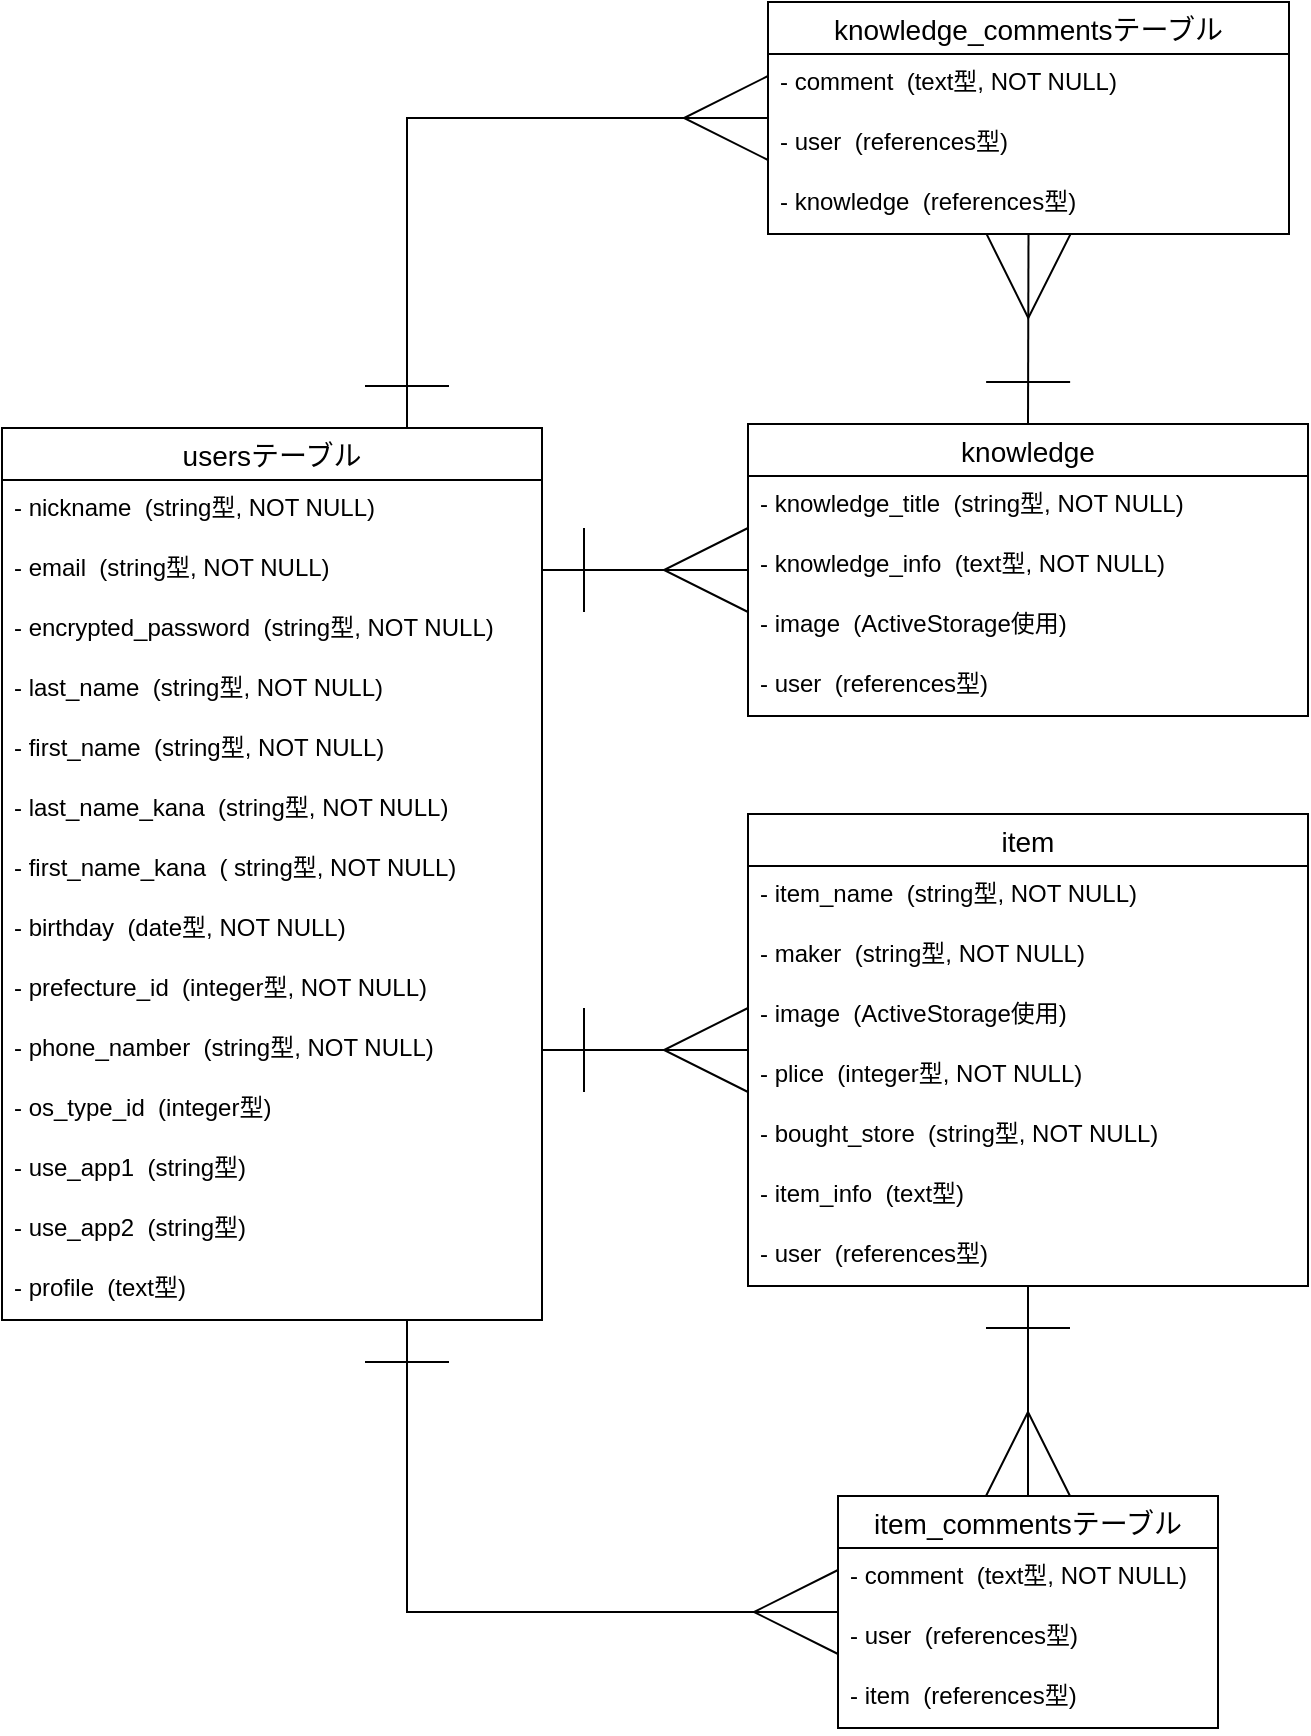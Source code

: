 <mxfile>
    <diagram id="EL6v6D-q1Yvcabd1LTYL" name="ER図">
        <mxGraphModel dx="1139" dy="1200" grid="0" gridSize="10" guides="1" tooltips="1" connect="1" arrows="1" fold="1" page="0" pageScale="1" pageWidth="827" pageHeight="1169" math="0" shadow="0">
            <root>
                <mxCell id="0"/>
                <mxCell id="1" parent="0"/>
                <mxCell id="69" style="edgeStyle=orthogonalEdgeStyle;rounded=0;orthogonalLoop=1;jettySize=auto;html=1;exitX=0.75;exitY=0;exitDx=0;exitDy=0;startArrow=ERone;startFill=0;endArrow=ERmany;endFill=0;startSize=40;endSize=40;entryX=0;entryY=0.5;entryDx=0;entryDy=0;" edge="1" parent="1" source="2" target="63">
                    <mxGeometry relative="1" as="geometry">
                        <mxPoint x="392" y="-76" as="targetPoint"/>
                    </mxGeometry>
                </mxCell>
                <mxCell id="2" value="usersテーブル" style="swimlane;fontStyle=0;childLayout=stackLayout;horizontal=1;startSize=26;horizontalStack=0;resizeParent=1;resizeParentMax=0;resizeLast=0;collapsible=1;marginBottom=0;align=center;fontSize=14;" parent="1" vertex="1">
                    <mxGeometry x="10" y="110" width="270" height="446" as="geometry">
                        <mxRectangle x="10" y="110" width="116" height="26" as="alternateBounds"/>
                    </mxGeometry>
                </mxCell>
                <mxCell id="3" value="- nickname  (string型, NOT NULL)" style="text;strokeColor=none;fillColor=none;spacingLeft=4;spacingRight=4;overflow=hidden;rotatable=0;points=[[0,0.5],[1,0.5]];portConstraint=eastwest;fontSize=12;" parent="2" vertex="1">
                    <mxGeometry y="26" width="270" height="30" as="geometry"/>
                </mxCell>
                <mxCell id="4" value="- email  (string型, NOT NULL)" style="text;strokeColor=none;fillColor=none;spacingLeft=4;spacingRight=4;overflow=hidden;rotatable=0;points=[[0,0.5],[1,0.5]];portConstraint=eastwest;fontSize=12;" parent="2" vertex="1">
                    <mxGeometry y="56" width="270" height="30" as="geometry"/>
                </mxCell>
                <mxCell id="5" value="- encrypted_password  (string型, NOT NULL)" style="text;strokeColor=none;fillColor=none;spacingLeft=4;spacingRight=4;overflow=hidden;rotatable=0;points=[[0,0.5],[1,0.5]];portConstraint=eastwest;fontSize=12;" parent="2" vertex="1">
                    <mxGeometry y="86" width="270" height="30" as="geometry"/>
                </mxCell>
                <mxCell id="23" value="- last_name  (string型, NOT NULL)" style="text;strokeColor=none;fillColor=none;spacingLeft=4;spacingRight=4;overflow=hidden;rotatable=0;points=[[0,0.5],[1,0.5]];portConstraint=eastwest;fontSize=12;" parent="2" vertex="1">
                    <mxGeometry y="116" width="270" height="30" as="geometry"/>
                </mxCell>
                <mxCell id="24" value="- first_name  (string型, NOT NULL)" style="text;strokeColor=none;fillColor=none;spacingLeft=4;spacingRight=4;overflow=hidden;rotatable=0;points=[[0,0.5],[1,0.5]];portConstraint=eastwest;fontSize=12;" parent="2" vertex="1">
                    <mxGeometry y="146" width="270" height="30" as="geometry"/>
                </mxCell>
                <mxCell id="22" value="- last_name_kana  (string型, NOT NULL)" style="text;strokeColor=none;fillColor=none;spacingLeft=4;spacingRight=4;overflow=hidden;rotatable=0;points=[[0,0.5],[1,0.5]];portConstraint=eastwest;fontSize=12;" parent="2" vertex="1">
                    <mxGeometry y="176" width="270" height="30" as="geometry"/>
                </mxCell>
                <mxCell id="25" value="- first_name_kana  ( string型, NOT NULL)" style="text;strokeColor=none;fillColor=none;spacingLeft=4;spacingRight=4;overflow=hidden;rotatable=0;points=[[0,0.5],[1,0.5]];portConstraint=eastwest;fontSize=12;" parent="2" vertex="1">
                    <mxGeometry y="206" width="270" height="30" as="geometry"/>
                </mxCell>
                <mxCell id="26" value="- birthday  (date型, NOT NULL)" style="text;strokeColor=none;fillColor=none;spacingLeft=4;spacingRight=4;overflow=hidden;rotatable=0;points=[[0,0.5],[1,0.5]];portConstraint=eastwest;fontSize=12;" parent="2" vertex="1">
                    <mxGeometry y="236" width="270" height="30" as="geometry"/>
                </mxCell>
                <mxCell id="27" value="- prefecture_id  (integer型, NOT NULL)" style="text;strokeColor=none;fillColor=none;spacingLeft=4;spacingRight=4;overflow=hidden;rotatable=0;points=[[0,0.5],[1,0.5]];portConstraint=eastwest;fontSize=12;" parent="2" vertex="1">
                    <mxGeometry y="266" width="270" height="30" as="geometry"/>
                </mxCell>
                <mxCell id="28" value="- phone_namber  (string型, NOT NULL)" style="text;strokeColor=none;fillColor=none;spacingLeft=4;spacingRight=4;overflow=hidden;rotatable=0;points=[[0,0.5],[1,0.5]];portConstraint=eastwest;fontSize=12;" parent="2" vertex="1">
                    <mxGeometry y="296" width="270" height="30" as="geometry"/>
                </mxCell>
                <mxCell id="31" value="- os_type_id  (integer型)" style="text;strokeColor=none;fillColor=none;spacingLeft=4;spacingRight=4;overflow=hidden;rotatable=0;points=[[0,0.5],[1,0.5]];portConstraint=eastwest;fontSize=12;" parent="2" vertex="1">
                    <mxGeometry y="326" width="270" height="30" as="geometry"/>
                </mxCell>
                <mxCell id="29" value="- use_app1  (string型)" style="text;strokeColor=none;fillColor=none;spacingLeft=4;spacingRight=4;overflow=hidden;rotatable=0;points=[[0,0.5],[1,0.5]];portConstraint=eastwest;fontSize=12;" parent="2" vertex="1">
                    <mxGeometry y="356" width="270" height="30" as="geometry"/>
                </mxCell>
                <mxCell id="30" value="- use_app2  (string型)" style="text;strokeColor=none;fillColor=none;spacingLeft=4;spacingRight=4;overflow=hidden;rotatable=0;points=[[0,0.5],[1,0.5]];portConstraint=eastwest;fontSize=12;" parent="2" vertex="1">
                    <mxGeometry y="386" width="270" height="30" as="geometry"/>
                </mxCell>
                <mxCell id="32" value="- profile  (text型)" style="text;strokeColor=none;fillColor=none;spacingLeft=4;spacingRight=4;overflow=hidden;rotatable=0;points=[[0,0.5],[1,0.5]];portConstraint=eastwest;fontSize=12;" parent="2" vertex="1">
                    <mxGeometry y="416" width="270" height="30" as="geometry"/>
                </mxCell>
                <mxCell id="14" value="item_commentsテーブル" style="swimlane;fontStyle=0;childLayout=stackLayout;horizontal=1;startSize=26;horizontalStack=0;resizeParent=1;resizeParentMax=0;resizeLast=0;collapsible=1;marginBottom=0;align=center;fontSize=14;" parent="1" vertex="1">
                    <mxGeometry x="428" y="644" width="190" height="116" as="geometry">
                        <mxRectangle x="444" y="633" width="146" height="26" as="alternateBounds"/>
                    </mxGeometry>
                </mxCell>
                <mxCell id="15" value="- comment  (text型, NOT NULL)" style="text;strokeColor=none;fillColor=none;spacingLeft=4;spacingRight=4;overflow=hidden;rotatable=0;points=[[0,0.5],[1,0.5]];portConstraint=eastwest;fontSize=12;" parent="14" vertex="1">
                    <mxGeometry y="26" width="190" height="30" as="geometry"/>
                </mxCell>
                <mxCell id="16" value="- user  (references型)" style="text;strokeColor=none;fillColor=none;spacingLeft=4;spacingRight=4;overflow=hidden;rotatable=0;points=[[0,0.5],[1,0.5]];portConstraint=eastwest;fontSize=12;" parent="14" vertex="1">
                    <mxGeometry y="56" width="190" height="30" as="geometry"/>
                </mxCell>
                <mxCell id="17" value="- item  (references型)" style="text;strokeColor=none;fillColor=none;spacingLeft=4;spacingRight=4;overflow=hidden;rotatable=0;points=[[0,0.5],[1,0.5]];portConstraint=eastwest;fontSize=12;" parent="14" vertex="1">
                    <mxGeometry y="86" width="190" height="30" as="geometry"/>
                </mxCell>
                <mxCell id="50" style="edgeStyle=orthogonalEdgeStyle;rounded=0;orthogonalLoop=1;jettySize=auto;html=1;exitX=0.5;exitY=1;exitDx=0;exitDy=0;entryX=0.5;entryY=0;entryDx=0;entryDy=0;startArrow=ERone;startFill=0;endArrow=ERmany;endFill=0;startSize=40;endSize=40;" parent="1" source="10" target="14" edge="1">
                    <mxGeometry relative="1" as="geometry">
                        <mxPoint x="520" y="96" as="sourcePoint"/>
                    </mxGeometry>
                </mxCell>
                <mxCell id="57" style="edgeStyle=orthogonalEdgeStyle;rounded=0;orthogonalLoop=1;jettySize=auto;html=1;entryX=0;entryY=0.5;entryDx=0;entryDy=0;startArrow=ERone;startFill=0;endArrow=ERmany;endFill=0;startSize=40;endSize=40;exitX=1;exitY=0.5;exitDx=0;exitDy=0;" parent="1" source="28" target="10" edge="1">
                    <mxGeometry relative="1" as="geometry">
                        <mxPoint x="274" y="421" as="sourcePoint"/>
                    </mxGeometry>
                </mxCell>
                <mxCell id="61" style="edgeStyle=orthogonalEdgeStyle;rounded=0;orthogonalLoop=1;jettySize=auto;html=1;exitX=0.5;exitY=0;exitDx=0;exitDy=0;startArrow=ERone;startFill=0;endArrow=ERmany;endFill=0;startSize=40;endSize=40;entryX=0.5;entryY=1;entryDx=0;entryDy=0;" parent="1" source="6" target="63" edge="1">
                    <mxGeometry relative="1" as="geometry">
                        <mxPoint x="513" y="72" as="targetPoint"/>
                    </mxGeometry>
                </mxCell>
                <mxCell id="10" value="item" style="swimlane;fontStyle=0;childLayout=stackLayout;horizontal=1;startSize=26;horizontalStack=0;resizeParent=1;resizeParentMax=0;resizeLast=0;collapsible=1;marginBottom=0;align=center;fontSize=14;" parent="1" vertex="1">
                    <mxGeometry x="383" y="303" width="280" height="236" as="geometry">
                        <mxRectangle x="383" y="303" width="60" height="26" as="alternateBounds"/>
                    </mxGeometry>
                </mxCell>
                <mxCell id="11" value="- item_name  (string型, NOT NULL)" style="text;strokeColor=none;fillColor=none;spacingLeft=4;spacingRight=4;overflow=hidden;rotatable=0;points=[[0,0.5],[1,0.5]];portConstraint=eastwest;fontSize=12;" parent="10" vertex="1">
                    <mxGeometry y="26" width="280" height="30" as="geometry"/>
                </mxCell>
                <mxCell id="12" value="- maker  (string型, NOT NULL)" style="text;strokeColor=none;fillColor=none;spacingLeft=4;spacingRight=4;overflow=hidden;rotatable=0;points=[[0,0.5],[1,0.5]];portConstraint=eastwest;fontSize=12;" parent="10" vertex="1">
                    <mxGeometry y="56" width="280" height="30" as="geometry"/>
                </mxCell>
                <mxCell id="13" value="- image  (ActiveStorage使用)" style="text;strokeColor=none;fillColor=none;spacingLeft=4;spacingRight=4;overflow=hidden;rotatable=0;points=[[0,0.5],[1,0.5]];portConstraint=eastwest;fontSize=12;" parent="10" vertex="1">
                    <mxGeometry y="86" width="280" height="30" as="geometry"/>
                </mxCell>
                <mxCell id="34" value="- plice  (integer型, NOT NULL)" style="text;strokeColor=none;fillColor=none;spacingLeft=4;spacingRight=4;overflow=hidden;rotatable=0;points=[[0,0.5],[1,0.5]];portConstraint=eastwest;fontSize=12;" parent="10" vertex="1">
                    <mxGeometry y="116" width="280" height="30" as="geometry"/>
                </mxCell>
                <mxCell id="36" value="- bought_store  (string型, NOT NULL)" style="text;strokeColor=none;fillColor=none;spacingLeft=4;spacingRight=4;overflow=hidden;rotatable=0;points=[[0,0.5],[1,0.5]];portConstraint=eastwest;fontSize=12;" parent="10" vertex="1">
                    <mxGeometry y="146" width="280" height="30" as="geometry"/>
                </mxCell>
                <mxCell id="37" value="- item_info  (text型)" style="text;strokeColor=none;fillColor=none;spacingLeft=4;spacingRight=4;overflow=hidden;rotatable=0;points=[[0,0.5],[1,0.5]];portConstraint=eastwest;fontSize=12;" parent="10" vertex="1">
                    <mxGeometry y="176" width="280" height="30" as="geometry"/>
                </mxCell>
                <mxCell id="35" value="- user  (references型)" style="text;strokeColor=none;fillColor=none;spacingLeft=4;spacingRight=4;overflow=hidden;rotatable=0;points=[[0,0.5],[1,0.5]];portConstraint=eastwest;fontSize=12;" parent="10" vertex="1">
                    <mxGeometry y="206" width="280" height="30" as="geometry"/>
                </mxCell>
                <mxCell id="60" style="edgeStyle=orthogonalEdgeStyle;rounded=0;orthogonalLoop=1;jettySize=auto;html=1;exitX=1;exitY=0.5;exitDx=0;exitDy=0;startArrow=ERone;startFill=0;endArrow=ERmany;endFill=0;endSize=40;startSize=40;entryX=0;entryY=0.5;entryDx=0;entryDy=0;" parent="1" source="4" target="6" edge="1">
                    <mxGeometry relative="1" as="geometry">
                        <mxPoint x="379" y="60" as="targetPoint"/>
                    </mxGeometry>
                </mxCell>
                <mxCell id="63" value="knowledge_commentsテーブル" style="swimlane;fontStyle=0;childLayout=stackLayout;horizontal=1;startSize=26;horizontalStack=0;resizeParent=1;resizeParentMax=0;resizeLast=0;collapsible=1;marginBottom=0;align=center;fontSize=14;" vertex="1" parent="1">
                    <mxGeometry x="393" y="-103" width="260.5" height="116" as="geometry">
                        <mxRectangle x="393" y="-103" width="146" height="26" as="alternateBounds"/>
                    </mxGeometry>
                </mxCell>
                <mxCell id="64" value="- comment  (text型, NOT NULL)" style="text;strokeColor=none;fillColor=none;spacingLeft=4;spacingRight=4;overflow=hidden;rotatable=0;points=[[0,0.5],[1,0.5]];portConstraint=eastwest;fontSize=12;" vertex="1" parent="63">
                    <mxGeometry y="26" width="260.5" height="30" as="geometry"/>
                </mxCell>
                <mxCell id="65" value="- user  (references型)" style="text;strokeColor=none;fillColor=none;spacingLeft=4;spacingRight=4;overflow=hidden;rotatable=0;points=[[0,0.5],[1,0.5]];portConstraint=eastwest;fontSize=12;" vertex="1" parent="63">
                    <mxGeometry y="56" width="260.5" height="30" as="geometry"/>
                </mxCell>
                <mxCell id="66" value="- knowledge  (references型)" style="text;strokeColor=none;fillColor=none;spacingLeft=4;spacingRight=4;overflow=hidden;rotatable=0;points=[[0,0.5],[1,0.5]];portConstraint=eastwest;fontSize=12;" vertex="1" parent="63">
                    <mxGeometry y="86" width="260.5" height="30" as="geometry"/>
                </mxCell>
                <mxCell id="67" style="edgeStyle=orthogonalEdgeStyle;rounded=0;orthogonalLoop=1;jettySize=auto;html=1;exitX=0.75;exitY=1;exitDx=0;exitDy=0;entryX=0;entryY=0.5;entryDx=0;entryDy=0;startArrow=ERone;startFill=0;endArrow=ERmany;endFill=0;endSize=40;startSize=40;" edge="1" parent="1" source="2" target="14">
                    <mxGeometry relative="1" as="geometry">
                        <mxPoint x="847" y="261" as="targetPoint"/>
                    </mxGeometry>
                </mxCell>
                <mxCell id="6" value="knowledge" style="swimlane;fontStyle=0;childLayout=stackLayout;horizontal=1;startSize=26;horizontalStack=0;resizeParent=1;resizeParentMax=0;resizeLast=0;collapsible=1;marginBottom=0;align=center;fontSize=14;" parent="1" vertex="1">
                    <mxGeometry x="383" y="108" width="280" height="146" as="geometry">
                        <mxRectangle x="380" y="14" width="100" height="26" as="alternateBounds"/>
                    </mxGeometry>
                </mxCell>
                <mxCell id="7" value="- knowledge_title  (string型, NOT NULL)" style="text;strokeColor=none;fillColor=none;spacingLeft=4;spacingRight=4;overflow=hidden;rotatable=0;points=[[0,0.5],[1,0.5]];portConstraint=eastwest;fontSize=12;" parent="6" vertex="1">
                    <mxGeometry y="26" width="280" height="30" as="geometry"/>
                </mxCell>
                <mxCell id="8" value="- knowledge_info  (text型, NOT NULL)" style="text;strokeColor=none;fillColor=none;spacingLeft=4;spacingRight=4;overflow=hidden;rotatable=0;points=[[0,0.5],[1,0.5]];portConstraint=eastwest;fontSize=12;" parent="6" vertex="1">
                    <mxGeometry y="56" width="280" height="30" as="geometry"/>
                </mxCell>
                <mxCell id="62" value="- image  (ActiveStorage使用)" style="text;strokeColor=none;fillColor=none;spacingLeft=4;spacingRight=4;overflow=hidden;rotatable=0;points=[[0,0.5],[1,0.5]];portConstraint=eastwest;fontSize=12;" parent="6" vertex="1">
                    <mxGeometry y="86" width="280" height="30" as="geometry"/>
                </mxCell>
                <mxCell id="59" value="- user  (references型)" style="text;strokeColor=none;fillColor=none;spacingLeft=4;spacingRight=4;overflow=hidden;rotatable=0;points=[[0,0.5],[1,0.5]];portConstraint=eastwest;fontSize=12;" parent="6" vertex="1">
                    <mxGeometry y="116" width="280" height="30" as="geometry"/>
                </mxCell>
            </root>
        </mxGraphModel>
    </diagram>
    <diagram id="4FKWyIpT44JriOhNJ4iq" name="画面遷移図">
        <mxGraphModel dx="728" dy="680" grid="0" gridSize="10" guides="1" tooltips="1" connect="1" arrows="1" fold="1" page="0" pageScale="1" pageWidth="827" pageHeight="1169" math="0" shadow="0">
            <root>
                <mxCell id="BSa9a6ouSP9MO0y_iaIt-0"/>
                <mxCell id="BSa9a6ouSP9MO0y_iaIt-1" parent="BSa9a6ouSP9MO0y_iaIt-0"/>
                <mxCell id="BSa9a6ouSP9MO0y_iaIt-4" style="edgeStyle=orthogonalEdgeStyle;rounded=0;orthogonalLoop=1;jettySize=auto;html=1;exitX=0;exitY=0.25;exitDx=0;exitDy=0;entryX=1;entryY=0.25;entryDx=0;entryDy=0;startArrow=none;startFill=0;endArrow=classicThin;endFill=1;startSize=10;endSize=10;" edge="1" parent="BSa9a6ouSP9MO0y_iaIt-1" source="BSa9a6ouSP9MO0y_iaIt-2" target="BSa9a6ouSP9MO0y_iaIt-3">
                    <mxGeometry relative="1" as="geometry"/>
                </mxCell>
                <mxCell id="BSa9a6ouSP9MO0y_iaIt-7" style="edgeStyle=orthogonalEdgeStyle;rounded=0;orthogonalLoop=1;jettySize=auto;html=1;exitX=0.75;exitY=0;exitDx=0;exitDy=0;entryX=0.75;entryY=1;entryDx=0;entryDy=0;startArrow=none;startFill=0;endArrow=classicThin;endFill=1;startSize=10;endSize=10;" edge="1" parent="BSa9a6ouSP9MO0y_iaIt-1" source="BSa9a6ouSP9MO0y_iaIt-2" target="BSa9a6ouSP9MO0y_iaIt-6">
                    <mxGeometry relative="1" as="geometry"/>
                </mxCell>
                <mxCell id="BSa9a6ouSP9MO0y_iaIt-10" style="rounded=0;orthogonalLoop=1;jettySize=auto;html=1;exitX=0.75;exitY=0;exitDx=0;exitDy=0;entryX=0;entryY=0.5;entryDx=0;entryDy=0;startArrow=none;startFill=0;endArrow=classicThin;endFill=1;startSize=10;endSize=10;" edge="1" parent="BSa9a6ouSP9MO0y_iaIt-1" source="BSa9a6ouSP9MO0y_iaIt-2" target="BSa9a6ouSP9MO0y_iaIt-9">
                    <mxGeometry relative="1" as="geometry"/>
                </mxCell>
                <mxCell id="BSa9a6ouSP9MO0y_iaIt-13" style="edgeStyle=orthogonalEdgeStyle;rounded=0;orthogonalLoop=1;jettySize=auto;html=1;exitX=1;exitY=0.5;exitDx=0;exitDy=0;entryX=0;entryY=0.5;entryDx=0;entryDy=0;startArrow=none;startFill=0;endArrow=classicThin;endFill=1;startSize=10;endSize=10;" edge="1" parent="BSa9a6ouSP9MO0y_iaIt-1" source="BSa9a6ouSP9MO0y_iaIt-2" target="BSa9a6ouSP9MO0y_iaIt-12">
                    <mxGeometry relative="1" as="geometry"/>
                </mxCell>
                <mxCell id="BSa9a6ouSP9MO0y_iaIt-2" value="トップページ" style="rounded=1;arcSize=10;whiteSpace=wrap;html=1;align=center;" vertex="1" parent="BSa9a6ouSP9MO0y_iaIt-1">
                    <mxGeometry x="281" y="256" width="100" height="40" as="geometry"/>
                </mxCell>
                <mxCell id="BSa9a6ouSP9MO0y_iaIt-5" style="edgeStyle=orthogonalEdgeStyle;rounded=0;orthogonalLoop=1;jettySize=auto;html=1;exitX=1;exitY=0.75;exitDx=0;exitDy=0;entryX=0;entryY=0.75;entryDx=0;entryDy=0;startArrow=none;startFill=0;endArrow=classicThin;endFill=1;startSize=10;endSize=10;" edge="1" parent="BSa9a6ouSP9MO0y_iaIt-1" source="BSa9a6ouSP9MO0y_iaIt-3" target="BSa9a6ouSP9MO0y_iaIt-2">
                    <mxGeometry relative="1" as="geometry"/>
                </mxCell>
                <mxCell id="BSa9a6ouSP9MO0y_iaIt-3" value="サインインページ" style="rounded=1;arcSize=10;whiteSpace=wrap;html=1;align=center;" vertex="1" parent="BSa9a6ouSP9MO0y_iaIt-1">
                    <mxGeometry x="120" y="256" width="100" height="40" as="geometry"/>
                </mxCell>
                <mxCell id="BSa9a6ouSP9MO0y_iaIt-8" style="edgeStyle=orthogonalEdgeStyle;rounded=0;orthogonalLoop=1;jettySize=auto;html=1;exitX=0.25;exitY=1;exitDx=0;exitDy=0;entryX=0.25;entryY=0;entryDx=0;entryDy=0;startArrow=none;startFill=0;endArrow=classicThin;endFill=1;startSize=10;endSize=10;" edge="1" parent="BSa9a6ouSP9MO0y_iaIt-1" source="BSa9a6ouSP9MO0y_iaIt-6" target="BSa9a6ouSP9MO0y_iaIt-2">
                    <mxGeometry relative="1" as="geometry"/>
                </mxCell>
                <mxCell id="BSa9a6ouSP9MO0y_iaIt-6" value="新規投稿ページ" style="rounded=1;arcSize=10;whiteSpace=wrap;html=1;align=center;" vertex="1" parent="BSa9a6ouSP9MO0y_iaIt-1">
                    <mxGeometry x="281" y="165" width="100" height="40" as="geometry"/>
                </mxCell>
                <mxCell id="BSa9a6ouSP9MO0y_iaIt-11" style="edgeStyle=orthogonalEdgeStyle;rounded=0;orthogonalLoop=1;jettySize=auto;html=1;exitX=0.5;exitY=0;exitDx=0;exitDy=0;entryX=0.5;entryY=0;entryDx=0;entryDy=0;startArrow=none;startFill=0;endArrow=classicThin;endFill=1;startSize=10;endSize=10;" edge="1" parent="BSa9a6ouSP9MO0y_iaIt-1" source="BSa9a6ouSP9MO0y_iaIt-9" target="BSa9a6ouSP9MO0y_iaIt-6">
                    <mxGeometry relative="1" as="geometry">
                        <Array as="points">
                            <mxPoint x="492" y="136"/>
                            <mxPoint x="331" y="136"/>
                        </Array>
                    </mxGeometry>
                </mxCell>
                <mxCell id="BSa9a6ouSP9MO0y_iaIt-14" style="edgeStyle=orthogonalEdgeStyle;rounded=0;orthogonalLoop=1;jettySize=auto;html=1;exitX=0.5;exitY=1;exitDx=0;exitDy=0;entryX=0.5;entryY=0;entryDx=0;entryDy=0;startArrow=none;startFill=0;endArrow=classicThin;endFill=1;startSize=10;endSize=10;" edge="1" parent="BSa9a6ouSP9MO0y_iaIt-1" source="BSa9a6ouSP9MO0y_iaIt-9" target="BSa9a6ouSP9MO0y_iaIt-12">
                    <mxGeometry relative="1" as="geometry"/>
                </mxCell>
                <mxCell id="BSa9a6ouSP9MO0y_iaIt-9" value="ユーザーの&lt;br&gt;マイページ" style="rounded=1;arcSize=10;whiteSpace=wrap;html=1;align=center;" vertex="1" parent="BSa9a6ouSP9MO0y_iaIt-1">
                    <mxGeometry x="442" y="165" width="100" height="40" as="geometry"/>
                </mxCell>
                <mxCell id="BSa9a6ouSP9MO0y_iaIt-18" style="edgeStyle=orthogonalEdgeStyle;rounded=0;orthogonalLoop=1;jettySize=auto;html=1;exitX=1;exitY=0.25;exitDx=0;exitDy=0;startArrow=none;startFill=0;endArrow=classicThin;endFill=1;startSize=10;endSize=10;entryX=0;entryY=0.25;entryDx=0;entryDy=0;" edge="1" parent="BSa9a6ouSP9MO0y_iaIt-1" source="BSa9a6ouSP9MO0y_iaIt-12" target="BSa9a6ouSP9MO0y_iaIt-16">
                    <mxGeometry relative="1" as="geometry">
                        <mxPoint x="601" y="266" as="targetPoint"/>
                    </mxGeometry>
                </mxCell>
                <mxCell id="BSa9a6ouSP9MO0y_iaIt-20" style="edgeStyle=orthogonalEdgeStyle;rounded=0;orthogonalLoop=1;jettySize=auto;html=1;exitX=0.5;exitY=1;exitDx=0;exitDy=0;entryX=0.5;entryY=0;entryDx=0;entryDy=0;startArrow=none;startFill=0;endArrow=classicThin;endFill=1;startSize=10;endSize=10;" edge="1" parent="BSa9a6ouSP9MO0y_iaIt-1" source="BSa9a6ouSP9MO0y_iaIt-12" target="BSa9a6ouSP9MO0y_iaIt-17">
                    <mxGeometry relative="1" as="geometry"/>
                </mxCell>
                <mxCell id="BSa9a6ouSP9MO0y_iaIt-12" value="投稿詳細ページ" style="rounded=1;arcSize=10;whiteSpace=wrap;html=1;align=center;" vertex="1" parent="BSa9a6ouSP9MO0y_iaIt-1">
                    <mxGeometry x="442" y="256" width="100" height="40" as="geometry"/>
                </mxCell>
                <mxCell id="BSa9a6ouSP9MO0y_iaIt-15" style="rounded=0;orthogonalLoop=1;jettySize=auto;html=1;entryX=1;entryY=0.5;entryDx=0;entryDy=0;startArrow=none;startFill=0;endArrow=classicThin;endFill=1;startSize=10;endSize=10;exitX=0.25;exitY=1;exitDx=0;exitDy=0;" edge="1" parent="BSa9a6ouSP9MO0y_iaIt-1" source="BSa9a6ouSP9MO0y_iaIt-9" target="BSa9a6ouSP9MO0y_iaIt-2">
                    <mxGeometry relative="1" as="geometry">
                        <mxPoint x="465" y="229" as="sourcePoint"/>
                        <mxPoint x="452" y="195" as="targetPoint"/>
                    </mxGeometry>
                </mxCell>
                <mxCell id="BSa9a6ouSP9MO0y_iaIt-19" style="edgeStyle=orthogonalEdgeStyle;rounded=0;orthogonalLoop=1;jettySize=auto;html=1;exitX=0;exitY=0.75;exitDx=0;exitDy=0;entryX=1;entryY=0.75;entryDx=0;entryDy=0;startArrow=none;startFill=0;endArrow=classicThin;endFill=1;startSize=10;endSize=10;" edge="1" parent="BSa9a6ouSP9MO0y_iaIt-1" source="BSa9a6ouSP9MO0y_iaIt-16" target="BSa9a6ouSP9MO0y_iaIt-12">
                    <mxGeometry relative="1" as="geometry"/>
                </mxCell>
                <mxCell id="BSa9a6ouSP9MO0y_iaIt-16" value="投稿編集ページ" style="rounded=1;arcSize=10;whiteSpace=wrap;html=1;align=center;" vertex="1" parent="BSa9a6ouSP9MO0y_iaIt-1">
                    <mxGeometry x="598" y="256" width="100" height="40" as="geometry"/>
                </mxCell>
                <mxCell id="BSa9a6ouSP9MO0y_iaIt-21" style="edgeStyle=orthogonalEdgeStyle;rounded=0;orthogonalLoop=1;jettySize=auto;html=1;exitX=0;exitY=0.5;exitDx=0;exitDy=0;entryX=0.75;entryY=1;entryDx=0;entryDy=0;startArrow=none;startFill=0;endArrow=classicThin;endFill=1;startSize=10;endSize=10;" edge="1" parent="BSa9a6ouSP9MO0y_iaIt-1" source="BSa9a6ouSP9MO0y_iaIt-17" target="BSa9a6ouSP9MO0y_iaIt-2">
                    <mxGeometry relative="1" as="geometry"/>
                </mxCell>
                <mxCell id="BSa9a6ouSP9MO0y_iaIt-17" value="投稿削除ページ" style="rounded=1;arcSize=10;whiteSpace=wrap;html=1;align=center;" vertex="1" parent="BSa9a6ouSP9MO0y_iaIt-1">
                    <mxGeometry x="442" y="339" width="100" height="40" as="geometry"/>
                </mxCell>
            </root>
        </mxGraphModel>
    </diagram>
</mxfile>